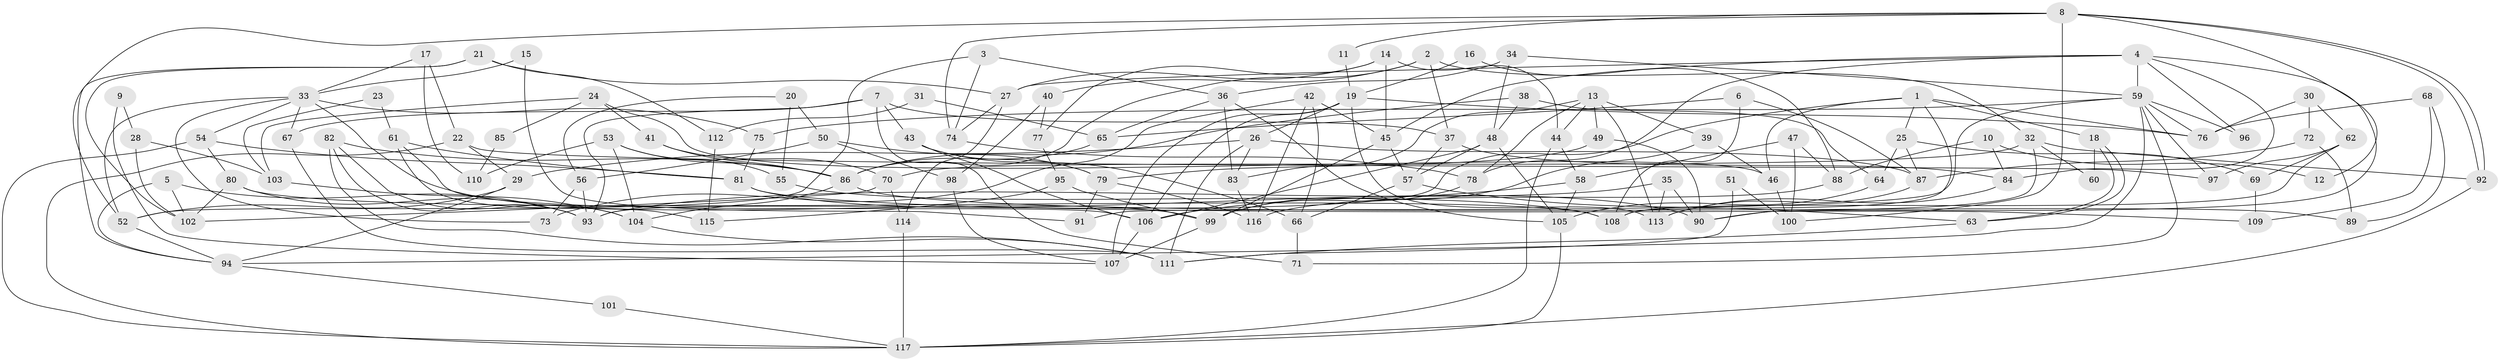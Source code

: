 // Generated by graph-tools (version 1.1) at 2025/49/03/09/25 04:49:27]
// undirected, 117 vertices, 234 edges
graph export_dot {
graph [start="1"]
  node [color=gray90,style=filled];
  1;
  2;
  3;
  4;
  5;
  6;
  7;
  8;
  9;
  10;
  11;
  12;
  13;
  14;
  15;
  16;
  17;
  18;
  19;
  20;
  21;
  22;
  23;
  24;
  25;
  26;
  27;
  28;
  29;
  30;
  31;
  32;
  33;
  34;
  35;
  36;
  37;
  38;
  39;
  40;
  41;
  42;
  43;
  44;
  45;
  46;
  47;
  48;
  49;
  50;
  51;
  52;
  53;
  54;
  55;
  56;
  57;
  58;
  59;
  60;
  61;
  62;
  63;
  64;
  65;
  66;
  67;
  68;
  69;
  70;
  71;
  72;
  73;
  74;
  75;
  76;
  77;
  78;
  79;
  80;
  81;
  82;
  83;
  84;
  85;
  86;
  87;
  88;
  89;
  90;
  91;
  92;
  93;
  94;
  95;
  96;
  97;
  98;
  99;
  100;
  101;
  102;
  103;
  104;
  105;
  106;
  107;
  108;
  109;
  110;
  111;
  112;
  113;
  114;
  115;
  116;
  117;
  1 -- 108;
  1 -- 76;
  1 -- 18;
  1 -- 25;
  1 -- 46;
  1 -- 93;
  2 -- 32;
  2 -- 37;
  2 -- 40;
  2 -- 86;
  3 -- 52;
  3 -- 74;
  3 -- 36;
  4 -- 78;
  4 -- 59;
  4 -- 27;
  4 -- 45;
  4 -- 84;
  4 -- 90;
  4 -- 96;
  5 -- 94;
  5 -- 93;
  5 -- 102;
  6 -- 87;
  6 -- 65;
  6 -- 108;
  7 -- 93;
  7 -- 43;
  7 -- 37;
  7 -- 67;
  7 -- 71;
  8 -- 92;
  8 -- 92;
  8 -- 52;
  8 -- 11;
  8 -- 12;
  8 -- 74;
  8 -- 100;
  9 -- 107;
  9 -- 28;
  10 -- 88;
  10 -- 84;
  10 -- 12;
  11 -- 19;
  13 -- 113;
  13 -- 83;
  13 -- 39;
  13 -- 44;
  13 -- 49;
  13 -- 78;
  14 -- 44;
  14 -- 27;
  14 -- 45;
  14 -- 77;
  15 -- 33;
  15 -- 91;
  16 -- 19;
  16 -- 88;
  17 -- 22;
  17 -- 33;
  17 -- 110;
  18 -- 63;
  18 -- 63;
  18 -- 60;
  19 -- 26;
  19 -- 113;
  19 -- 76;
  19 -- 106;
  19 -- 107;
  20 -- 56;
  20 -- 55;
  20 -- 50;
  21 -- 27;
  21 -- 102;
  21 -- 94;
  21 -- 112;
  22 -- 29;
  22 -- 117;
  22 -- 97;
  23 -- 103;
  23 -- 61;
  24 -- 41;
  24 -- 46;
  24 -- 85;
  24 -- 103;
  25 -- 87;
  25 -- 64;
  25 -- 69;
  26 -- 29;
  26 -- 111;
  26 -- 83;
  26 -- 87;
  27 -- 74;
  27 -- 114;
  28 -- 103;
  28 -- 102;
  29 -- 52;
  29 -- 94;
  30 -- 62;
  30 -- 76;
  30 -- 72;
  31 -- 112;
  31 -- 65;
  32 -- 92;
  32 -- 90;
  32 -- 60;
  32 -- 70;
  33 -- 99;
  33 -- 54;
  33 -- 52;
  33 -- 67;
  33 -- 73;
  33 -- 75;
  34 -- 36;
  34 -- 48;
  34 -- 59;
  35 -- 113;
  35 -- 93;
  35 -- 90;
  36 -- 83;
  36 -- 65;
  36 -- 105;
  37 -- 57;
  37 -- 84;
  38 -- 64;
  38 -- 86;
  38 -- 48;
  39 -- 99;
  39 -- 46;
  40 -- 98;
  40 -- 77;
  41 -- 86;
  41 -- 70;
  42 -- 66;
  42 -- 45;
  42 -- 73;
  42 -- 116;
  43 -- 106;
  43 -- 79;
  43 -- 66;
  44 -- 117;
  44 -- 58;
  45 -- 57;
  45 -- 99;
  46 -- 100;
  47 -- 100;
  47 -- 58;
  47 -- 88;
  48 -- 106;
  48 -- 57;
  48 -- 105;
  49 -- 90;
  49 -- 79;
  50 -- 56;
  50 -- 79;
  50 -- 98;
  51 -- 111;
  51 -- 100;
  52 -- 94;
  53 -- 104;
  53 -- 86;
  53 -- 55;
  53 -- 110;
  54 -- 117;
  54 -- 81;
  54 -- 80;
  55 -- 108;
  56 -- 93;
  56 -- 73;
  57 -- 63;
  57 -- 66;
  58 -- 105;
  58 -- 106;
  59 -- 71;
  59 -- 75;
  59 -- 76;
  59 -- 91;
  59 -- 94;
  59 -- 96;
  59 -- 97;
  61 -- 106;
  61 -- 81;
  61 -- 115;
  62 -- 97;
  62 -- 108;
  62 -- 69;
  63 -- 111;
  64 -- 105;
  65 -- 86;
  66 -- 71;
  67 -- 111;
  68 -- 109;
  68 -- 76;
  68 -- 89;
  69 -- 109;
  70 -- 102;
  70 -- 114;
  72 -- 89;
  72 -- 87;
  74 -- 78;
  75 -- 81;
  77 -- 95;
  78 -- 99;
  79 -- 91;
  79 -- 116;
  80 -- 93;
  80 -- 102;
  80 -- 108;
  81 -- 90;
  81 -- 109;
  82 -- 86;
  82 -- 111;
  82 -- 93;
  82 -- 104;
  83 -- 116;
  84 -- 113;
  85 -- 110;
  86 -- 104;
  86 -- 89;
  87 -- 113;
  88 -- 116;
  92 -- 117;
  94 -- 101;
  95 -- 99;
  95 -- 115;
  98 -- 107;
  99 -- 107;
  101 -- 117;
  103 -- 104;
  104 -- 111;
  105 -- 117;
  106 -- 107;
  112 -- 115;
  114 -- 117;
}
